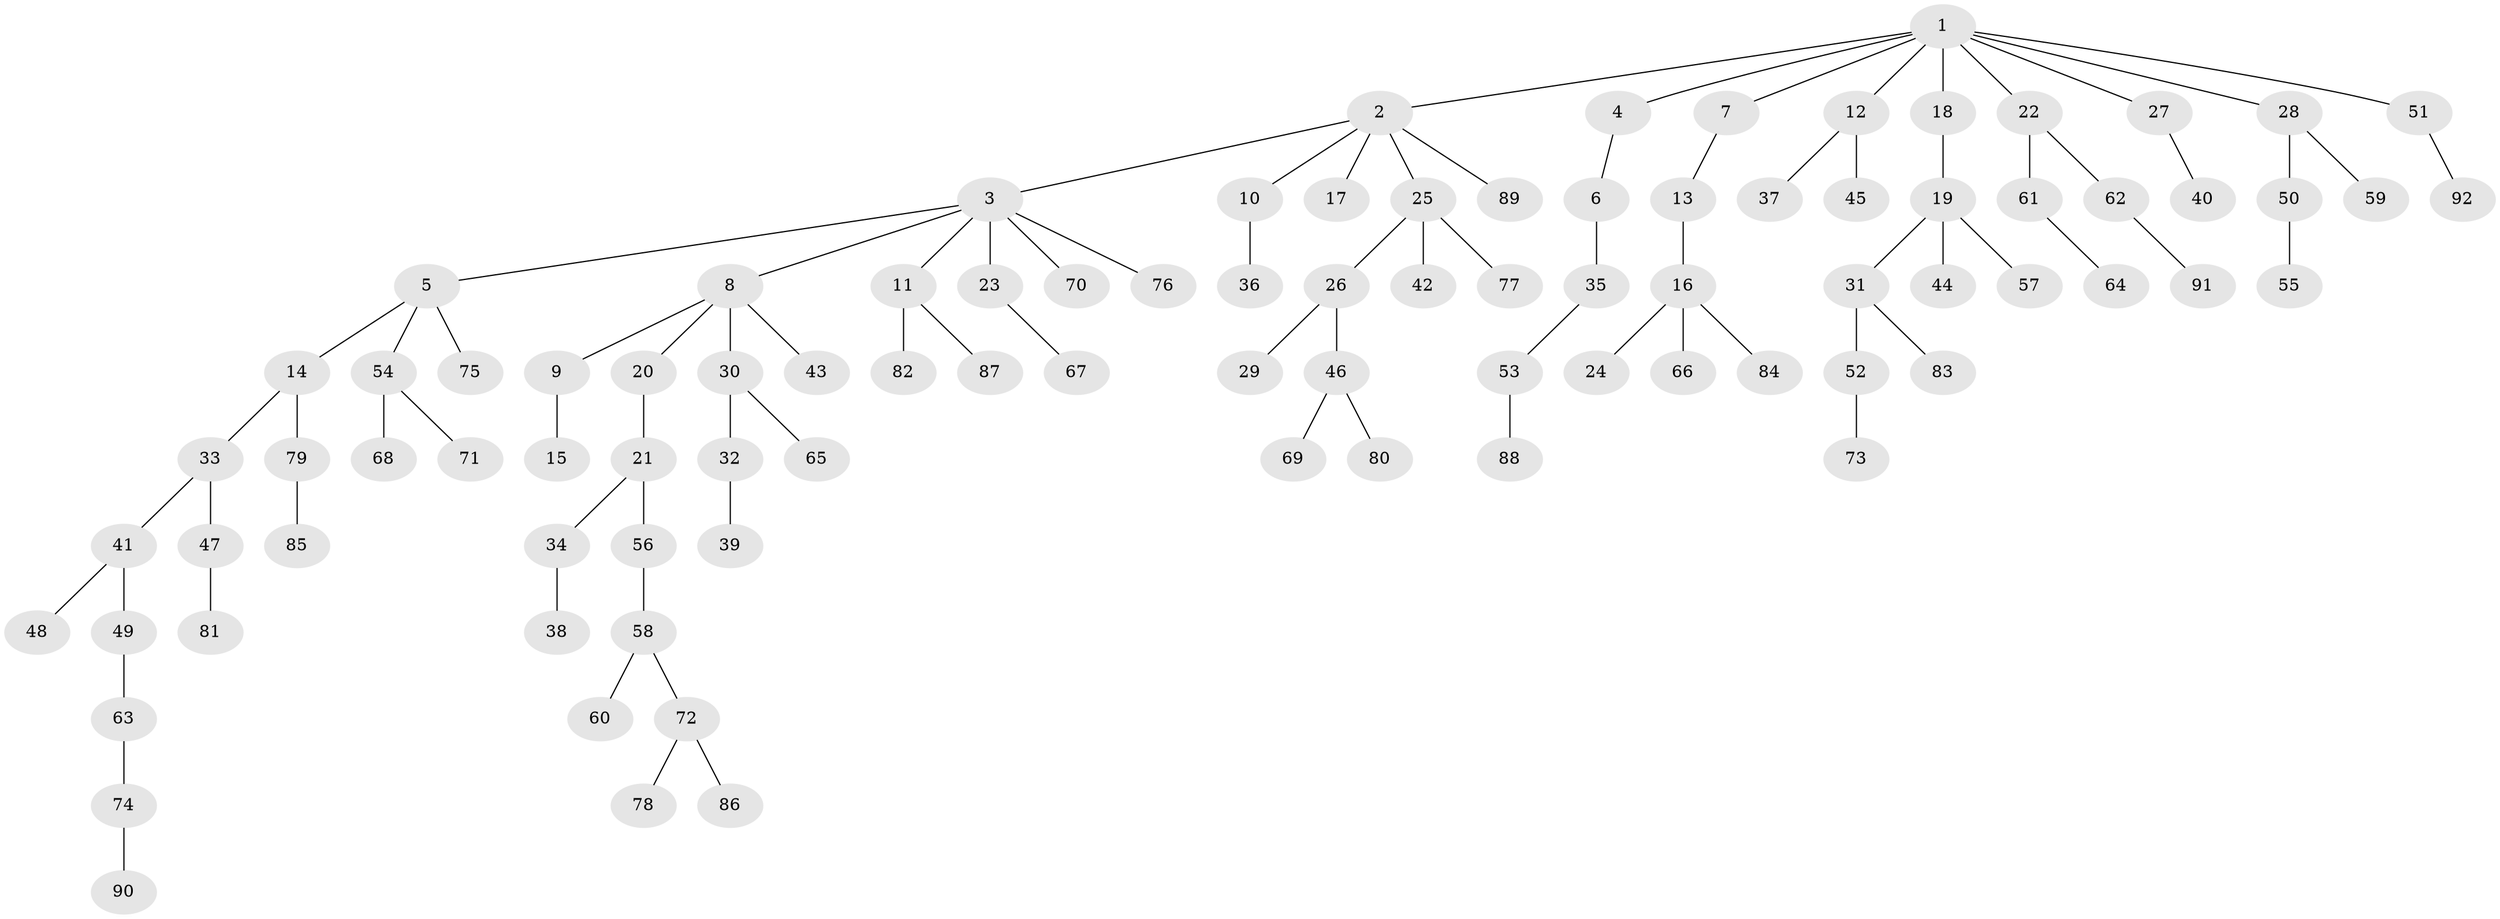 // Generated by graph-tools (version 1.1) at 2025/50/03/09/25 03:50:16]
// undirected, 92 vertices, 91 edges
graph export_dot {
graph [start="1"]
  node [color=gray90,style=filled];
  1;
  2;
  3;
  4;
  5;
  6;
  7;
  8;
  9;
  10;
  11;
  12;
  13;
  14;
  15;
  16;
  17;
  18;
  19;
  20;
  21;
  22;
  23;
  24;
  25;
  26;
  27;
  28;
  29;
  30;
  31;
  32;
  33;
  34;
  35;
  36;
  37;
  38;
  39;
  40;
  41;
  42;
  43;
  44;
  45;
  46;
  47;
  48;
  49;
  50;
  51;
  52;
  53;
  54;
  55;
  56;
  57;
  58;
  59;
  60;
  61;
  62;
  63;
  64;
  65;
  66;
  67;
  68;
  69;
  70;
  71;
  72;
  73;
  74;
  75;
  76;
  77;
  78;
  79;
  80;
  81;
  82;
  83;
  84;
  85;
  86;
  87;
  88;
  89;
  90;
  91;
  92;
  1 -- 2;
  1 -- 4;
  1 -- 7;
  1 -- 12;
  1 -- 18;
  1 -- 22;
  1 -- 27;
  1 -- 28;
  1 -- 51;
  2 -- 3;
  2 -- 10;
  2 -- 17;
  2 -- 25;
  2 -- 89;
  3 -- 5;
  3 -- 8;
  3 -- 11;
  3 -- 23;
  3 -- 70;
  3 -- 76;
  4 -- 6;
  5 -- 14;
  5 -- 54;
  5 -- 75;
  6 -- 35;
  7 -- 13;
  8 -- 9;
  8 -- 20;
  8 -- 30;
  8 -- 43;
  9 -- 15;
  10 -- 36;
  11 -- 82;
  11 -- 87;
  12 -- 37;
  12 -- 45;
  13 -- 16;
  14 -- 33;
  14 -- 79;
  16 -- 24;
  16 -- 66;
  16 -- 84;
  18 -- 19;
  19 -- 31;
  19 -- 44;
  19 -- 57;
  20 -- 21;
  21 -- 34;
  21 -- 56;
  22 -- 61;
  22 -- 62;
  23 -- 67;
  25 -- 26;
  25 -- 42;
  25 -- 77;
  26 -- 29;
  26 -- 46;
  27 -- 40;
  28 -- 50;
  28 -- 59;
  30 -- 32;
  30 -- 65;
  31 -- 52;
  31 -- 83;
  32 -- 39;
  33 -- 41;
  33 -- 47;
  34 -- 38;
  35 -- 53;
  41 -- 48;
  41 -- 49;
  46 -- 69;
  46 -- 80;
  47 -- 81;
  49 -- 63;
  50 -- 55;
  51 -- 92;
  52 -- 73;
  53 -- 88;
  54 -- 68;
  54 -- 71;
  56 -- 58;
  58 -- 60;
  58 -- 72;
  61 -- 64;
  62 -- 91;
  63 -- 74;
  72 -- 78;
  72 -- 86;
  74 -- 90;
  79 -- 85;
}
